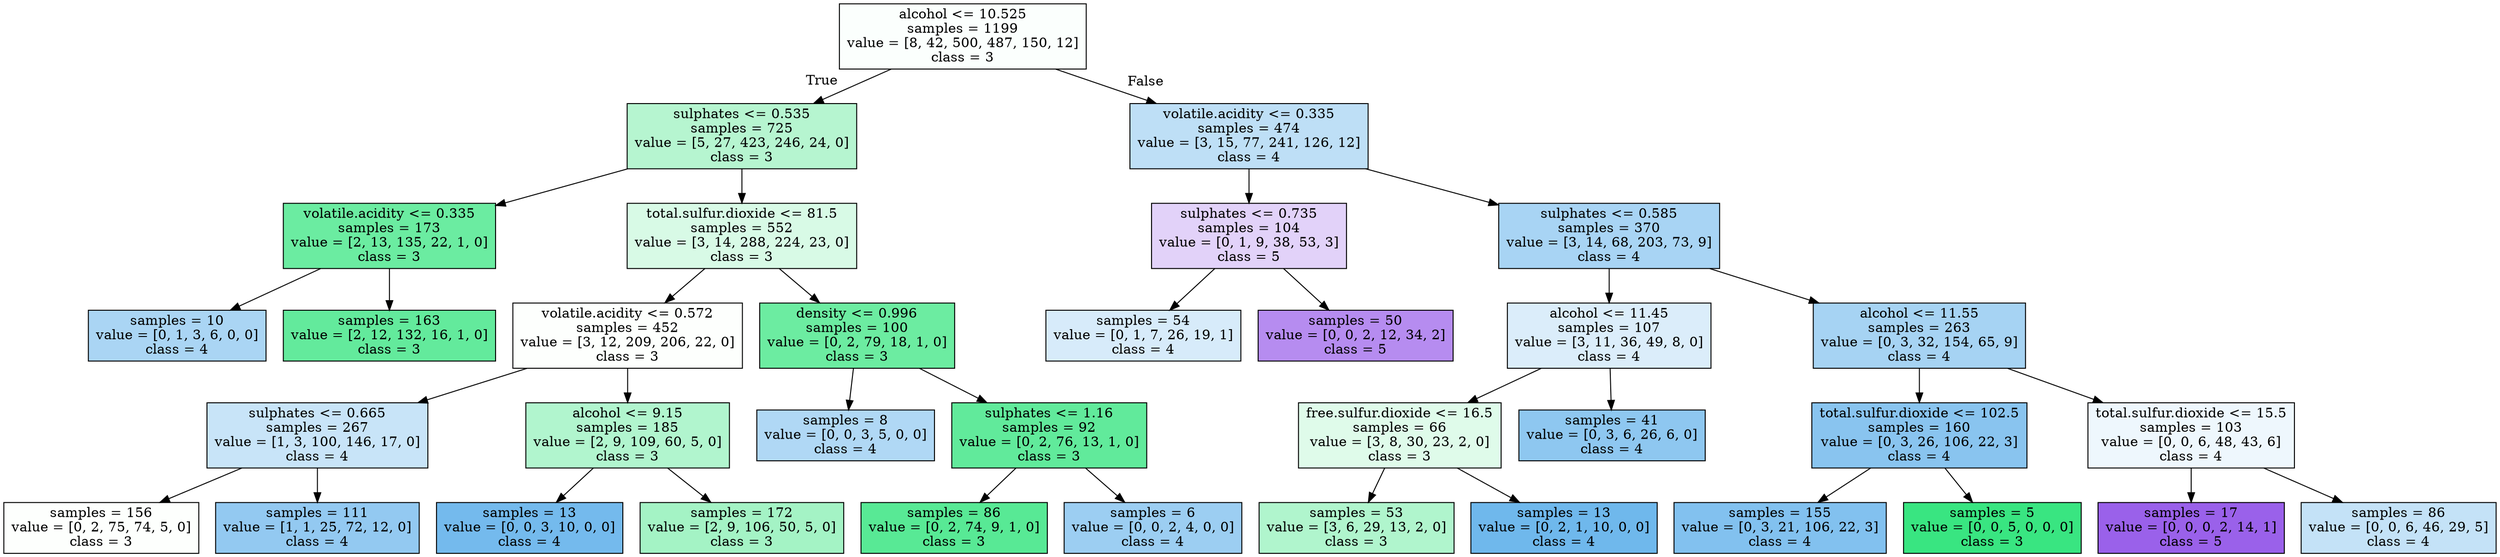 digraph Tree {
node [shape=box, style="filled", color="black"] ;
0 [label="alcohol <= 10.525\nsamples = 1199\nvalue = [8, 42, 500, 487, 150, 12]\nclass = 3", fillcolor="#fbfffd"] ;
1 [label="sulphates <= 0.535\nsamples = 725\nvalue = [5, 27, 423, 246, 24, 0]\nclass = 3", fillcolor="#b6f5d0"] ;
0 -> 1 [labeldistance=2.5, labelangle=45, headlabel="True"] ;
3 [label="volatile.acidity <= 0.335\nsamples = 173\nvalue = [2, 13, 135, 22, 1, 0]\nclass = 3", fillcolor="#6beca1"] ;
1 -> 3 ;
25 [label="samples = 10\nvalue = [0, 1, 3, 6, 0, 0]\nclass = 4", fillcolor="#aad5f4"] ;
3 -> 25 ;
26 [label="samples = 163\nvalue = [2, 12, 132, 16, 1, 0]\nclass = 3", fillcolor="#63ea9c"] ;
3 -> 26 ;
4 [label="total.sulfur.dioxide <= 81.5\nsamples = 552\nvalue = [3, 14, 288, 224, 23, 0]\nclass = 3", fillcolor="#d8fae6"] ;
1 -> 4 ;
5 [label="volatile.acidity <= 0.572\nsamples = 452\nvalue = [3, 12, 209, 206, 22, 0]\nclass = 3", fillcolor="#fdfffd"] ;
4 -> 5 ;
9 [label="sulphates <= 0.665\nsamples = 267\nvalue = [1, 3, 100, 146, 17, 0]\nclass = 4", fillcolor="#c8e4f8"] ;
5 -> 9 ;
15 [label="samples = 156\nvalue = [0, 2, 75, 74, 5, 0]\nclass = 3", fillcolor="#fdfffd"] ;
9 -> 15 ;
16 [label="samples = 111\nvalue = [1, 1, 25, 72, 12, 0]\nclass = 4", fillcolor="#93c9f1"] ;
9 -> 16 ;
10 [label="alcohol <= 9.15\nsamples = 185\nvalue = [2, 9, 109, 60, 5, 0]\nclass = 3", fillcolor="#b1f5ce"] ;
5 -> 10 ;
27 [label="samples = 13\nvalue = [0, 0, 3, 10, 0, 0]\nclass = 4", fillcolor="#74baed"] ;
10 -> 27 ;
28 [label="samples = 172\nvalue = [2, 9, 106, 50, 5, 0]\nclass = 3", fillcolor="#a4f3c5"] ;
10 -> 28 ;
6 [label="density <= 0.996\nsamples = 100\nvalue = [0, 2, 79, 18, 1, 0]\nclass = 3", fillcolor="#6ceca1"] ;
4 -> 6 ;
31 [label="samples = 8\nvalue = [0, 0, 3, 5, 0, 0]\nclass = 4", fillcolor="#b0d8f5"] ;
6 -> 31 ;
32 [label="sulphates <= 1.16\nsamples = 92\nvalue = [0, 2, 76, 13, 1, 0]\nclass = 3", fillcolor="#61ea9b"] ;
6 -> 32 ;
33 [label="samples = 86\nvalue = [0, 2, 74, 9, 1, 0]\nclass = 3", fillcolor="#58e995"] ;
32 -> 33 ;
34 [label="samples = 6\nvalue = [0, 0, 2, 4, 0, 0]\nclass = 4", fillcolor="#9ccef2"] ;
32 -> 34 ;
2 [label="volatile.acidity <= 0.335\nsamples = 474\nvalue = [3, 15, 77, 241, 126, 12]\nclass = 4", fillcolor="#bedff6"] ;
0 -> 2 [labeldistance=2.5, labelangle=-45, headlabel="False"] ;
7 [label="sulphates <= 0.735\nsamples = 104\nvalue = [0, 1, 9, 38, 53, 3]\nclass = 5", fillcolor="#e2d2f9"] ;
2 -> 7 ;
29 [label="samples = 54\nvalue = [0, 1, 7, 26, 19, 1]\nclass = 4", fillcolor="#d7ebfa"] ;
7 -> 29 ;
30 [label="samples = 50\nvalue = [0, 0, 2, 12, 34, 2]\nclass = 5", fillcolor="#b68cf0"] ;
7 -> 30 ;
8 [label="sulphates <= 0.585\nsamples = 370\nvalue = [3, 14, 68, 203, 73, 9]\nclass = 4", fillcolor="#a8d4f4"] ;
2 -> 8 ;
11 [label="alcohol <= 11.45\nsamples = 107\nvalue = [3, 11, 36, 49, 8, 0]\nclass = 4", fillcolor="#dbedfa"] ;
8 -> 11 ;
21 [label="free.sulfur.dioxide <= 16.5\nsamples = 66\nvalue = [3, 8, 30, 23, 2, 0]\nclass = 3", fillcolor="#dffbea"] ;
11 -> 21 ;
23 [label="samples = 53\nvalue = [3, 6, 29, 13, 2, 0]\nclass = 3", fillcolor="#b0f5cd"] ;
21 -> 23 ;
24 [label="samples = 13\nvalue = [0, 2, 1, 10, 0, 0]\nclass = 4", fillcolor="#6fb8ec"] ;
21 -> 24 ;
22 [label="samples = 41\nvalue = [0, 3, 6, 26, 6, 0]\nclass = 4", fillcolor="#8ec7f0"] ;
11 -> 22 ;
12 [label="alcohol <= 11.55\nsamples = 263\nvalue = [0, 3, 32, 154, 65, 9]\nclass = 4", fillcolor="#a6d3f3"] ;
8 -> 12 ;
13 [label="total.sulfur.dioxide <= 102.5\nsamples = 160\nvalue = [0, 3, 26, 106, 22, 3]\nclass = 4", fillcolor="#89c4ef"] ;
12 -> 13 ;
17 [label="samples = 155\nvalue = [0, 3, 21, 106, 22, 3]\nclass = 4", fillcolor="#82c1ef"] ;
13 -> 17 ;
18 [label="samples = 5\nvalue = [0, 0, 5, 0, 0, 0]\nclass = 3", fillcolor="#39e581"] ;
13 -> 18 ;
14 [label="total.sulfur.dioxide <= 15.5\nsamples = 103\nvalue = [0, 0, 6, 48, 43, 6]\nclass = 4", fillcolor="#eef7fd"] ;
12 -> 14 ;
19 [label="samples = 17\nvalue = [0, 0, 0, 2, 14, 1]\nclass = 5", fillcolor="#9a61ea"] ;
14 -> 19 ;
20 [label="samples = 86\nvalue = [0, 0, 6, 46, 29, 5]\nclass = 4", fillcolor="#c4e2f7"] ;
14 -> 20 ;
}